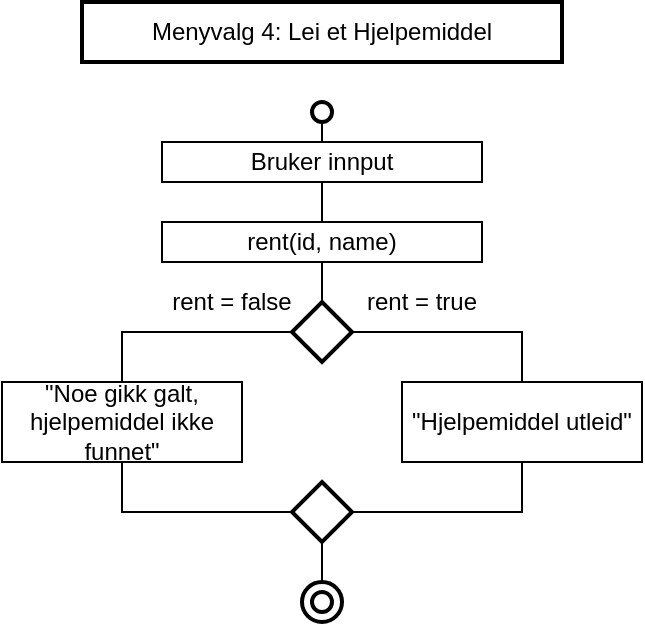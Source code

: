 <mxfile version="13.10.0" type="embed">
    <diagram id="ccLvybgIFHOYHYchh4VR" name="Page-1">
        <mxGraphModel dx="2055" dy="828" grid="1" gridSize="10" guides="1" tooltips="1" connect="1" arrows="1" fold="1" page="1" pageScale="1" pageWidth="827" pageHeight="1169" background="#ffffff" math="0" shadow="0">
            <root>
                <mxCell id="0"/>
                <mxCell id="1" parent="0"/>
                <mxCell id="2" value="Menyvalg 4: Lei et Hjelpemiddel" style="text;html=1;fillColor=none;align=center;verticalAlign=middle;whiteSpace=wrap;rounded=0;strokeWidth=2;fontColor=#000000;strokeColor=#000000;" vertex="1" parent="1">
                    <mxGeometry x="294" y="275" width="240" height="30" as="geometry"/>
                </mxCell>
                <mxCell id="17" style="edgeStyle=orthogonalEdgeStyle;rounded=0;orthogonalLoop=1;jettySize=auto;html=1;exitX=0.5;exitY=1;exitDx=0;exitDy=0;entryX=0.5;entryY=0;entryDx=0;entryDy=0;endArrow=none;endFill=0;strokeColor=#000000;fontColor=#000000;" edge="1" parent="1" source="3" target="4">
                    <mxGeometry relative="1" as="geometry"/>
                </mxCell>
                <mxCell id="3" value="Bruker innput" style="text;html=1;fillColor=none;align=center;verticalAlign=middle;whiteSpace=wrap;rounded=0;fontColor=#000000;strokeColor=#000000;" vertex="1" parent="1">
                    <mxGeometry x="334" y="345" width="160" height="20" as="geometry"/>
                </mxCell>
                <mxCell id="18" style="edgeStyle=orthogonalEdgeStyle;rounded=0;orthogonalLoop=1;jettySize=auto;html=1;exitX=0.5;exitY=1;exitDx=0;exitDy=0;entryX=0.5;entryY=0;entryDx=0;entryDy=0;endArrow=none;endFill=0;strokeColor=#000000;fontColor=#000000;" edge="1" parent="1" source="4" target="6">
                    <mxGeometry relative="1" as="geometry"/>
                </mxCell>
                <mxCell id="4" value="rent(id, name)" style="text;html=1;fillColor=none;align=center;verticalAlign=middle;whiteSpace=wrap;rounded=0;fontColor=#000000;strokeColor=#000000;" vertex="1" parent="1">
                    <mxGeometry x="334" y="385" width="160" height="20" as="geometry"/>
                </mxCell>
                <mxCell id="19" style="edgeStyle=orthogonalEdgeStyle;rounded=0;orthogonalLoop=1;jettySize=auto;html=1;exitX=0;exitY=0.5;exitDx=0;exitDy=0;entryX=0.5;entryY=0;entryDx=0;entryDy=0;endArrow=none;endFill=0;strokeColor=#000000;fontColor=#000000;" edge="1" parent="1" source="6" target="11">
                    <mxGeometry relative="1" as="geometry"/>
                </mxCell>
                <mxCell id="20" style="edgeStyle=orthogonalEdgeStyle;rounded=0;orthogonalLoop=1;jettySize=auto;html=1;exitX=1;exitY=0.5;exitDx=0;exitDy=0;entryX=0.5;entryY=0;entryDx=0;entryDy=0;endArrow=none;endFill=0;strokeColor=#000000;fontColor=#000000;" edge="1" parent="1" source="6" target="10">
                    <mxGeometry relative="1" as="geometry"/>
                </mxCell>
                <mxCell id="6" value="" style="rhombus;whiteSpace=wrap;html=1;strokeColor=#000000;strokeWidth=2;fontColor=#000000;fillColor=none;" vertex="1" parent="1">
                    <mxGeometry x="399" y="425" width="30" height="30" as="geometry"/>
                </mxCell>
                <mxCell id="7" value="rent = true" style="text;html=1;strokeColor=none;fillColor=none;align=center;verticalAlign=middle;whiteSpace=wrap;rounded=0;fontColor=#000000;" vertex="1" parent="1">
                    <mxGeometry x="434" y="415" width="60" height="20" as="geometry"/>
                </mxCell>
                <mxCell id="8" value="rent = false" style="text;html=1;strokeColor=none;fillColor=none;align=center;verticalAlign=middle;whiteSpace=wrap;rounded=0;fontColor=#000000;" vertex="1" parent="1">
                    <mxGeometry x="334" y="415" width="70" height="20" as="geometry"/>
                </mxCell>
                <mxCell id="21" style="edgeStyle=orthogonalEdgeStyle;rounded=0;orthogonalLoop=1;jettySize=auto;html=1;exitX=0.5;exitY=1;exitDx=0;exitDy=0;entryX=1;entryY=0.5;entryDx=0;entryDy=0;endArrow=none;endFill=0;strokeColor=#000000;fontColor=#000000;" edge="1" parent="1" source="10" target="12">
                    <mxGeometry relative="1" as="geometry"/>
                </mxCell>
                <mxCell id="10" value="&quot;Hjelpemiddel utleid&quot;" style="text;html=1;fillColor=none;align=center;verticalAlign=middle;whiteSpace=wrap;rounded=0;fontColor=#000000;strokeColor=#000000;" vertex="1" parent="1">
                    <mxGeometry x="454" y="465" width="120" height="40" as="geometry"/>
                </mxCell>
                <mxCell id="22" style="edgeStyle=orthogonalEdgeStyle;rounded=0;orthogonalLoop=1;jettySize=auto;html=1;exitX=0.5;exitY=1;exitDx=0;exitDy=0;entryX=0;entryY=0.5;entryDx=0;entryDy=0;endArrow=none;endFill=0;strokeColor=#000000;fontColor=#000000;" edge="1" parent="1" source="11" target="12">
                    <mxGeometry relative="1" as="geometry"/>
                </mxCell>
                <mxCell id="11" value="&quot;Noe gikk galt, hjelpemiddel ikke funnet&quot;" style="text;html=1;fillColor=none;align=center;verticalAlign=middle;whiteSpace=wrap;rounded=0;fontColor=#000000;strokeColor=#000000;" vertex="1" parent="1">
                    <mxGeometry x="254" y="465" width="120" height="40" as="geometry"/>
                </mxCell>
                <mxCell id="23" style="edgeStyle=orthogonalEdgeStyle;rounded=0;orthogonalLoop=1;jettySize=auto;html=1;exitX=0.5;exitY=1;exitDx=0;exitDy=0;entryX=0.5;entryY=0;entryDx=0;entryDy=0;endArrow=none;endFill=0;strokeColor=#000000;fontColor=#000000;" edge="1" parent="1" source="12" target="15">
                    <mxGeometry relative="1" as="geometry"/>
                </mxCell>
                <mxCell id="12" value="" style="rhombus;whiteSpace=wrap;html=1;strokeColor=#000000;strokeWidth=2;fontColor=#000000;fillColor=none;" vertex="1" parent="1">
                    <mxGeometry x="399" y="515" width="30" height="30" as="geometry"/>
                </mxCell>
                <mxCell id="16" style="edgeStyle=orthogonalEdgeStyle;rounded=0;orthogonalLoop=1;jettySize=auto;html=1;exitX=0.5;exitY=1;exitDx=0;exitDy=0;entryX=0.5;entryY=0;entryDx=0;entryDy=0;fontColor=#000000;strokeColor=#000000;endArrow=none;endFill=0;" edge="1" parent="1" source="13" target="3">
                    <mxGeometry relative="1" as="geometry"/>
                </mxCell>
                <mxCell id="13" value="" style="ellipse;whiteSpace=wrap;html=1;aspect=fixed;strokeColor=#000000;strokeWidth=2;fillColor=none;fontColor=#000000;" vertex="1" parent="1">
                    <mxGeometry x="409" y="325" width="10" height="10" as="geometry"/>
                </mxCell>
                <mxCell id="14" value="" style="ellipse;whiteSpace=wrap;html=1;aspect=fixed;strokeColor=#000000;strokeWidth=2;fillColor=none;fontColor=#000000;" vertex="1" parent="1">
                    <mxGeometry x="409" y="570" width="10" height="10" as="geometry"/>
                </mxCell>
                <mxCell id="15" value="" style="ellipse;whiteSpace=wrap;html=1;aspect=fixed;strokeColor=#000000;strokeWidth=2;fillColor=none;fontColor=#000000;" vertex="1" parent="1">
                    <mxGeometry x="404" y="565" width="20" height="20" as="geometry"/>
                </mxCell>
            </root>
        </mxGraphModel>
    </diagram>
</mxfile>